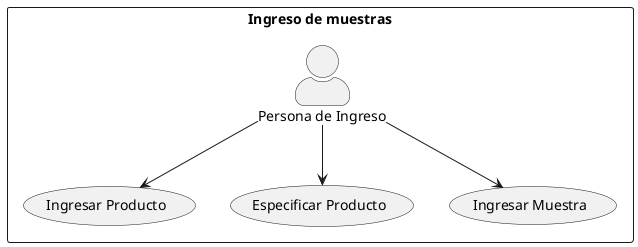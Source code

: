 @startuml

skinparam actorStyle awesome

rectangle "Ingreso de muestras" {
:Persona de Ingreso: --> (Ingresar Producto) 
:Persona de Ingreso: --> (Especificar Producto)
:Persona de Ingreso: --> (Ingresar Muestra) 
}

@enduml
